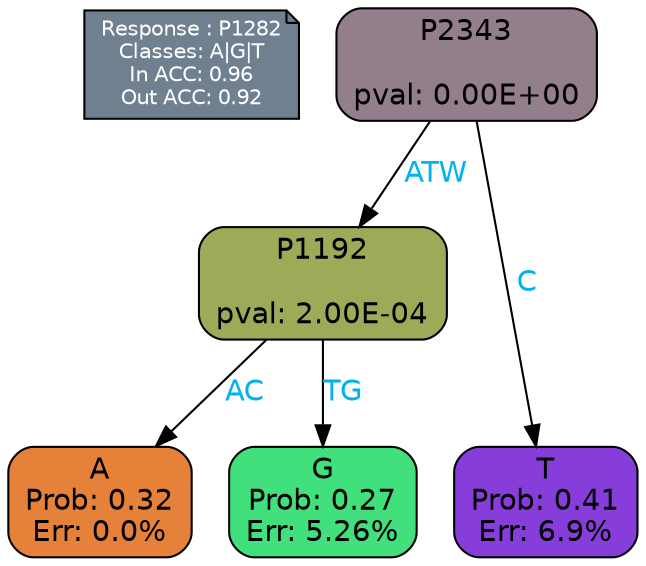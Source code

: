 digraph Tree {
node [shape=box, style="filled, rounded", color="black", fontname=helvetica] ;
graph [ranksep=equally, splines=polylines, bgcolor=transparent, dpi=600] ;
edge [fontname=helvetica] ;
LEGEND [label="Response : P1282
Classes: A|G|T
In ACC: 0.96
Out ACC: 0.92
",shape=note,align=left,style=filled,fillcolor="slategray",fontcolor="white",fontsize=10];1 [label="P2343

pval: 0.00E+00", fillcolor="#937e8c"] ;
2 [label="P1192

pval: 2.00E-04", fillcolor="#9bab57"] ;
3 [label="A
Prob: 0.32
Err: 0.0%", fillcolor="#e58139"] ;
4 [label="G
Prob: 0.27
Err: 5.26%", fillcolor="#42df7d"] ;
5 [label="T
Prob: 0.41
Err: 6.9%", fillcolor="#873dd9"] ;
1 -> 2 [label="ATW",fontcolor=deepskyblue2] ;
1 -> 5 [label="C",fontcolor=deepskyblue2] ;
2 -> 3 [label="AC",fontcolor=deepskyblue2] ;
2 -> 4 [label="TG",fontcolor=deepskyblue2] ;
{rank = same; 3;4;5;}{rank = same; LEGEND;1;}}